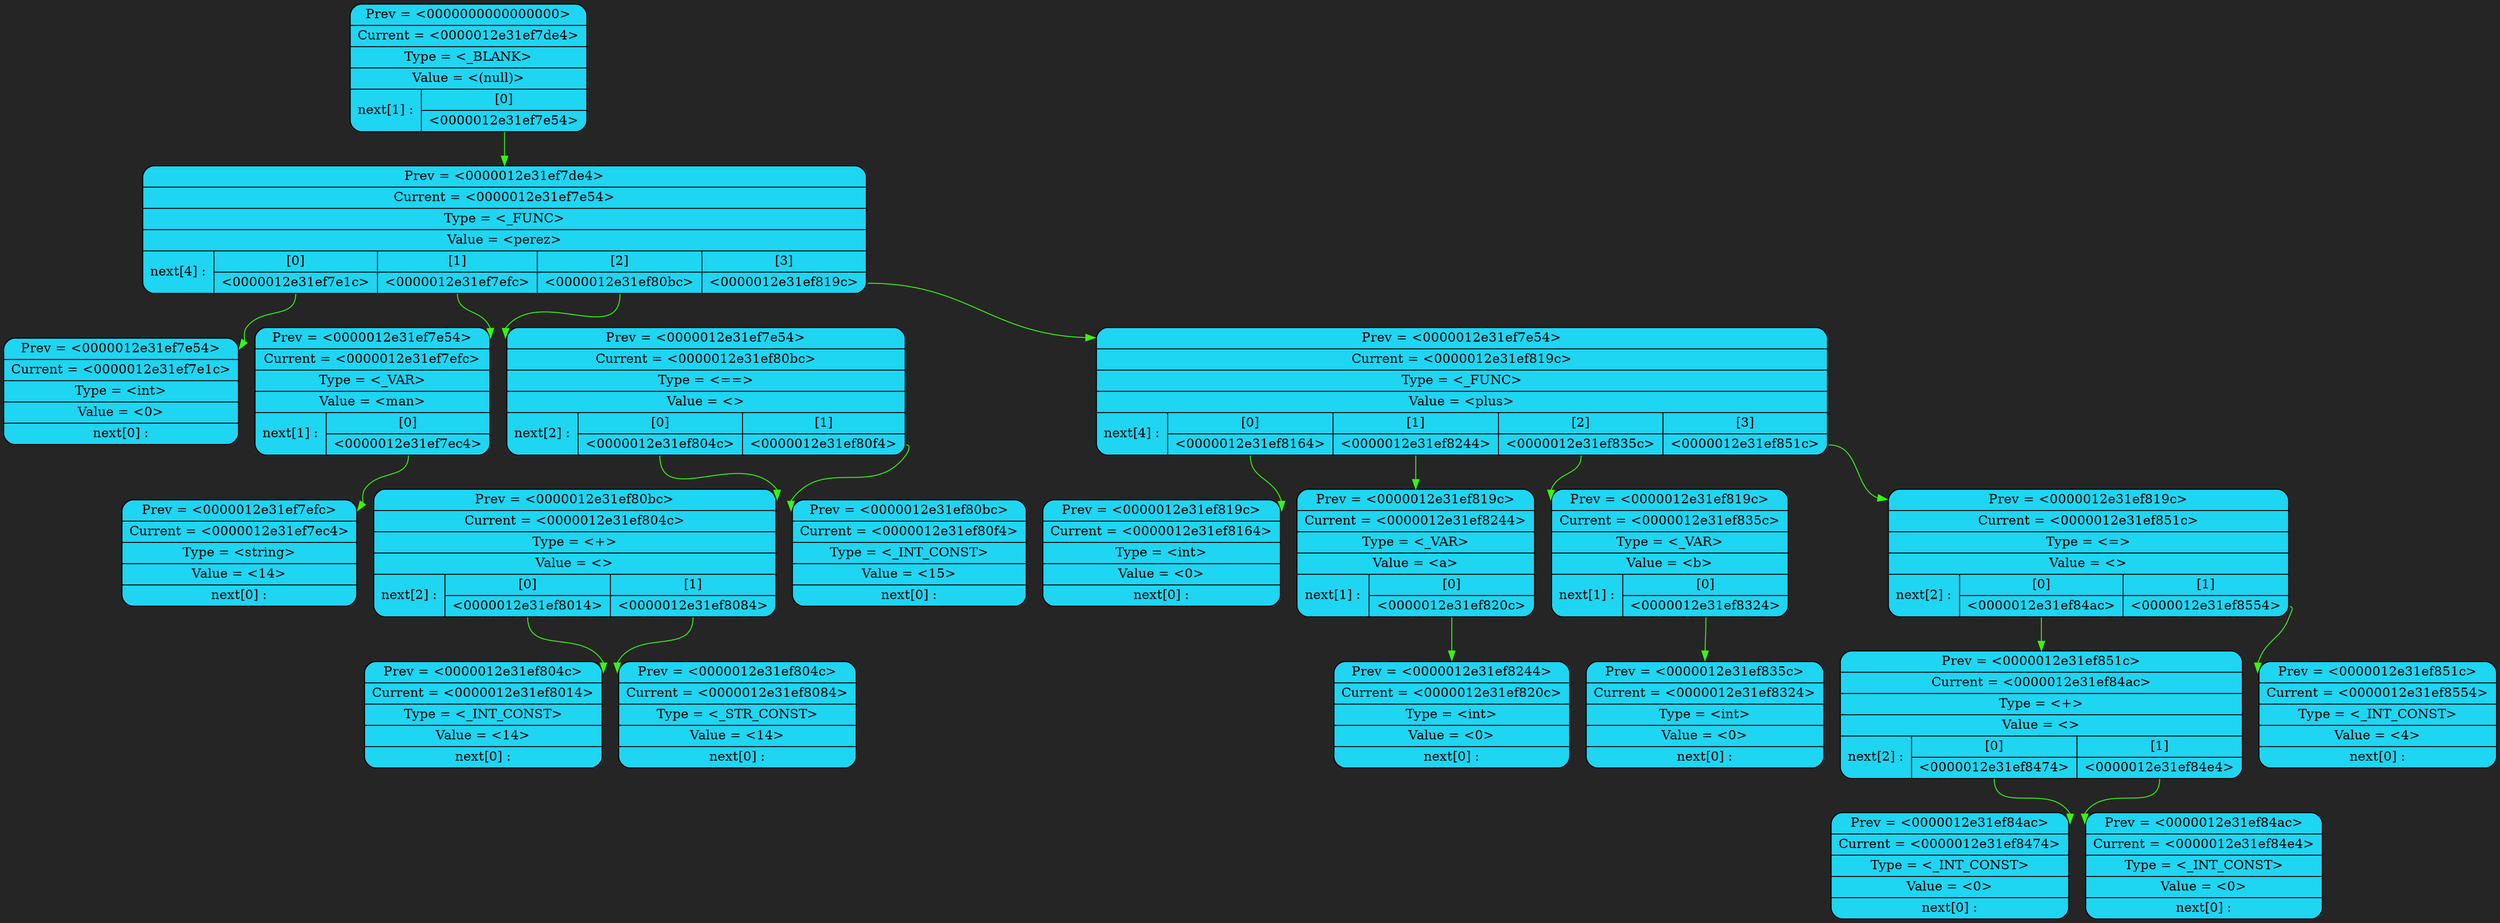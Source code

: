 digraph Tree_0 {
	graph [dpi = 200];
	bgcolor = "#252525"
	rankdir = TB
	"Nod_0" [shape = "Mrecord", style = "filled", fillcolor = "#1ed5f2", label = "{<prev> Prev = &lt;0000000000000000&gt; | Current = &lt;0000012e31ef7de4&gt; | Type = &lt;_BLANK&gt; | Value = &lt;(null)&gt; | {next[1] :  | { [0] | <next_0> &lt;0000012e31ef7e54&gt; }}}"]
	"Nod_1" [shape = "Mrecord", style = "filled", fillcolor = "#1ed5f2", label = "{<prev> Prev = &lt;0000012e31ef7de4&gt; | Current = &lt;0000012e31ef7e54&gt; | Type = &lt;_FUNC&gt; | Value = &lt;perez&gt; | {next[4] :  | { [0] | <next_0> &lt;0000012e31ef7e1c&gt; } | { [1] | <next_1> &lt;0000012e31ef7efc&gt; } | { [2] | <next_2> &lt;0000012e31ef80bc&gt; } | { [3] | <next_3> &lt;0000012e31ef819c&gt; }}}"]
	"Nod_2" [shape = "Mrecord", style = "filled", fillcolor = "#1ed5f2", label = "{<prev> Prev = &lt;0000012e31ef7e54&gt; | Current = &lt;0000012e31ef7e1c&gt; | Type = &lt;int&gt; | Value = &lt;0&gt; | {next[0] : }}"]
	"Nod_3" [shape = "Mrecord", style = "filled", fillcolor = "#1ed5f2", label = "{<prev> Prev = &lt;0000012e31ef7e54&gt; | Current = &lt;0000012e31ef7efc&gt; | Type = &lt;_VAR&gt; | Value = &lt;man&gt; | {next[1] :  | { [0] | <next_0> &lt;0000012e31ef7ec4&gt; }}}"]
	"Nod_4" [shape = "Mrecord", style = "filled", fillcolor = "#1ed5f2", label = "{<prev> Prev = &lt;0000012e31ef7efc&gt; | Current = &lt;0000012e31ef7ec4&gt; | Type = &lt;string&gt; | Value = &lt;14&gt; | {next[0] : }}"]
	"Nod_5" [shape = "Mrecord", style = "filled", fillcolor = "#1ed5f2", label = "{<prev> Prev = &lt;0000012e31ef7e54&gt; | Current = &lt;0000012e31ef80bc&gt; | Type = &lt;==&gt; | Value = &lt;&gt; | {next[2] :  | { [0] | <next_0> &lt;0000012e31ef804c&gt; } | { [1] | <next_1> &lt;0000012e31ef80f4&gt; }}}"]
	"Nod_6" [shape = "Mrecord", style = "filled", fillcolor = "#1ed5f2", label = "{<prev> Prev = &lt;0000012e31ef80bc&gt; | Current = &lt;0000012e31ef804c&gt; | Type = &lt;+&gt; | Value = &lt;&gt; | {next[2] :  | { [0] | <next_0> &lt;0000012e31ef8014&gt; } | { [1] | <next_1> &lt;0000012e31ef8084&gt; }}}"]
	"Nod_7" [shape = "Mrecord", style = "filled", fillcolor = "#1ed5f2", label = "{<prev> Prev = &lt;0000012e31ef804c&gt; | Current = &lt;0000012e31ef8014&gt; | Type = &lt;_INT_CONST&gt; | Value = &lt;14&gt; | {next[0] : }}"]
	"Nod_8" [shape = "Mrecord", style = "filled", fillcolor = "#1ed5f2", label = "{<prev> Prev = &lt;0000012e31ef804c&gt; | Current = &lt;0000012e31ef8084&gt; | Type = &lt;_STR_CONST&gt; | Value = &lt;14&gt; | {next[0] : }}"]
	"Nod_9" [shape = "Mrecord", style = "filled", fillcolor = "#1ed5f2", label = "{<prev> Prev = &lt;0000012e31ef80bc&gt; | Current = &lt;0000012e31ef80f4&gt; | Type = &lt;_INT_CONST&gt; | Value = &lt;15&gt; | {next[0] : }}"]
	"Nod_10" [shape = "Mrecord", style = "filled", fillcolor = "#1ed5f2", label = "{<prev> Prev = &lt;0000012e31ef7e54&gt; | Current = &lt;0000012e31ef819c&gt; | Type = &lt;_FUNC&gt; | Value = &lt;plus&gt; | {next[4] :  | { [0] | <next_0> &lt;0000012e31ef8164&gt; } | { [1] | <next_1> &lt;0000012e31ef8244&gt; } | { [2] | <next_2> &lt;0000012e31ef835c&gt; } | { [3] | <next_3> &lt;0000012e31ef851c&gt; }}}"]
	"Nod_11" [shape = "Mrecord", style = "filled", fillcolor = "#1ed5f2", label = "{<prev> Prev = &lt;0000012e31ef819c&gt; | Current = &lt;0000012e31ef8164&gt; | Type = &lt;int&gt; | Value = &lt;0&gt; | {next[0] : }}"]
	"Nod_12" [shape = "Mrecord", style = "filled", fillcolor = "#1ed5f2", label = "{<prev> Prev = &lt;0000012e31ef819c&gt; | Current = &lt;0000012e31ef8244&gt; | Type = &lt;_VAR&gt; | Value = &lt;a&gt; | {next[1] :  | { [0] | <next_0> &lt;0000012e31ef820c&gt; }}}"]
	"Nod_13" [shape = "Mrecord", style = "filled", fillcolor = "#1ed5f2", label = "{<prev> Prev = &lt;0000012e31ef8244&gt; | Current = &lt;0000012e31ef820c&gt; | Type = &lt;int&gt; | Value = &lt;0&gt; | {next[0] : }}"]
	"Nod_14" [shape = "Mrecord", style = "filled", fillcolor = "#1ed5f2", label = "{<prev> Prev = &lt;0000012e31ef819c&gt; | Current = &lt;0000012e31ef835c&gt; | Type = &lt;_VAR&gt; | Value = &lt;b&gt; | {next[1] :  | { [0] | <next_0> &lt;0000012e31ef8324&gt; }}}"]
	"Nod_15" [shape = "Mrecord", style = "filled", fillcolor = "#1ed5f2", label = "{<prev> Prev = &lt;0000012e31ef835c&gt; | Current = &lt;0000012e31ef8324&gt; | Type = &lt;int&gt; | Value = &lt;0&gt; | {next[0] : }}"]
	"Nod_16" [shape = "Mrecord", style = "filled", fillcolor = "#1ed5f2", label = "{<prev> Prev = &lt;0000012e31ef819c&gt; | Current = &lt;0000012e31ef851c&gt; | Type = &lt;=&gt; | Value = &lt;&gt; | {next[2] :  | { [0] | <next_0> &lt;0000012e31ef84ac&gt; } | { [1] | <next_1> &lt;0000012e31ef8554&gt; }}}"]
	"Nod_17" [shape = "Mrecord", style = "filled", fillcolor = "#1ed5f2", label = "{<prev> Prev = &lt;0000012e31ef851c&gt; | Current = &lt;0000012e31ef84ac&gt; | Type = &lt;+&gt; | Value = &lt;&gt; | {next[2] :  | { [0] | <next_0> &lt;0000012e31ef8474&gt; } | { [1] | <next_1> &lt;0000012e31ef84e4&gt; }}}"]
	"Nod_18" [shape = "Mrecord", style = "filled", fillcolor = "#1ed5f2", label = "{<prev> Prev = &lt;0000012e31ef84ac&gt; | Current = &lt;0000012e31ef8474&gt; | Type = &lt;_INT_CONST&gt; | Value = &lt;0&gt; | {next[0] : }}"]
	"Nod_19" [shape = "Mrecord", style = "filled", fillcolor = "#1ed5f2", label = "{<prev> Prev = &lt;0000012e31ef84ac&gt; | Current = &lt;0000012e31ef84e4&gt; | Type = &lt;_INT_CONST&gt; | Value = &lt;0&gt; | {next[0] : }}"]
	"Nod_20" [shape = "Mrecord", style = "filled", fillcolor = "#1ed5f2", label = "{<prev> Prev = &lt;0000012e31ef851c&gt; | Current = &lt;0000012e31ef8554&gt; | Type = &lt;_INT_CONST&gt; | Value = &lt;4&gt; | {next[0] : }}"]
	{rank = same;  Nod_0;}
	{rank = same;  Nod_1;}
	{rank = same;  Nod_2; Nod_3; Nod_5; Nod_10;}
	{rank = same;  Nod_4; Nod_6; Nod_9; Nod_11; Nod_12; Nod_14; Nod_16;}
	{rank = same;  Nod_7; Nod_8; Nod_13; Nod_15; Nod_17; Nod_20;}
	{rank = same;  Nod_18; Nod_19;}
	"Nod_0":next_0 -> "Nod_1":prev [color = "#36f70f"];
	"Nod_1":next_0 -> "Nod_2":prev [color = "#36f70f"];
	"Nod_1":next_1 -> "Nod_3":prev [color = "#36f70f"];
	"Nod_3":next_0 -> "Nod_4":prev [color = "#36f70f"];
	"Nod_1":next_2 -> "Nod_5":prev [color = "#36f70f"];
	"Nod_5":next_0 -> "Nod_6":prev [color = "#36f70f"];
	"Nod_6":next_0 -> "Nod_7":prev [color = "#36f70f"];
	"Nod_6":next_1 -> "Nod_8":prev [color = "#36f70f"];
	"Nod_5":next_1 -> "Nod_9":prev [color = "#36f70f"];
	"Nod_1":next_3 -> "Nod_10":prev [color = "#36f70f"];
	"Nod_10":next_0 -> "Nod_11":prev [color = "#36f70f"];
	"Nod_10":next_1 -> "Nod_12":prev [color = "#36f70f"];
	"Nod_12":next_0 -> "Nod_13":prev [color = "#36f70f"];
	"Nod_10":next_2 -> "Nod_14":prev [color = "#36f70f"];
	"Nod_14":next_0 -> "Nod_15":prev [color = "#36f70f"];
	"Nod_10":next_3 -> "Nod_16":prev [color = "#36f70f"];
	"Nod_16":next_0 -> "Nod_17":prev [color = "#36f70f"];
	"Nod_17":next_0 -> "Nod_18":prev [color = "#36f70f"];
	"Nod_17":next_1 -> "Nod_19":prev [color = "#36f70f"];
	"Nod_16":next_1 -> "Nod_20":prev [color = "#36f70f"];
}